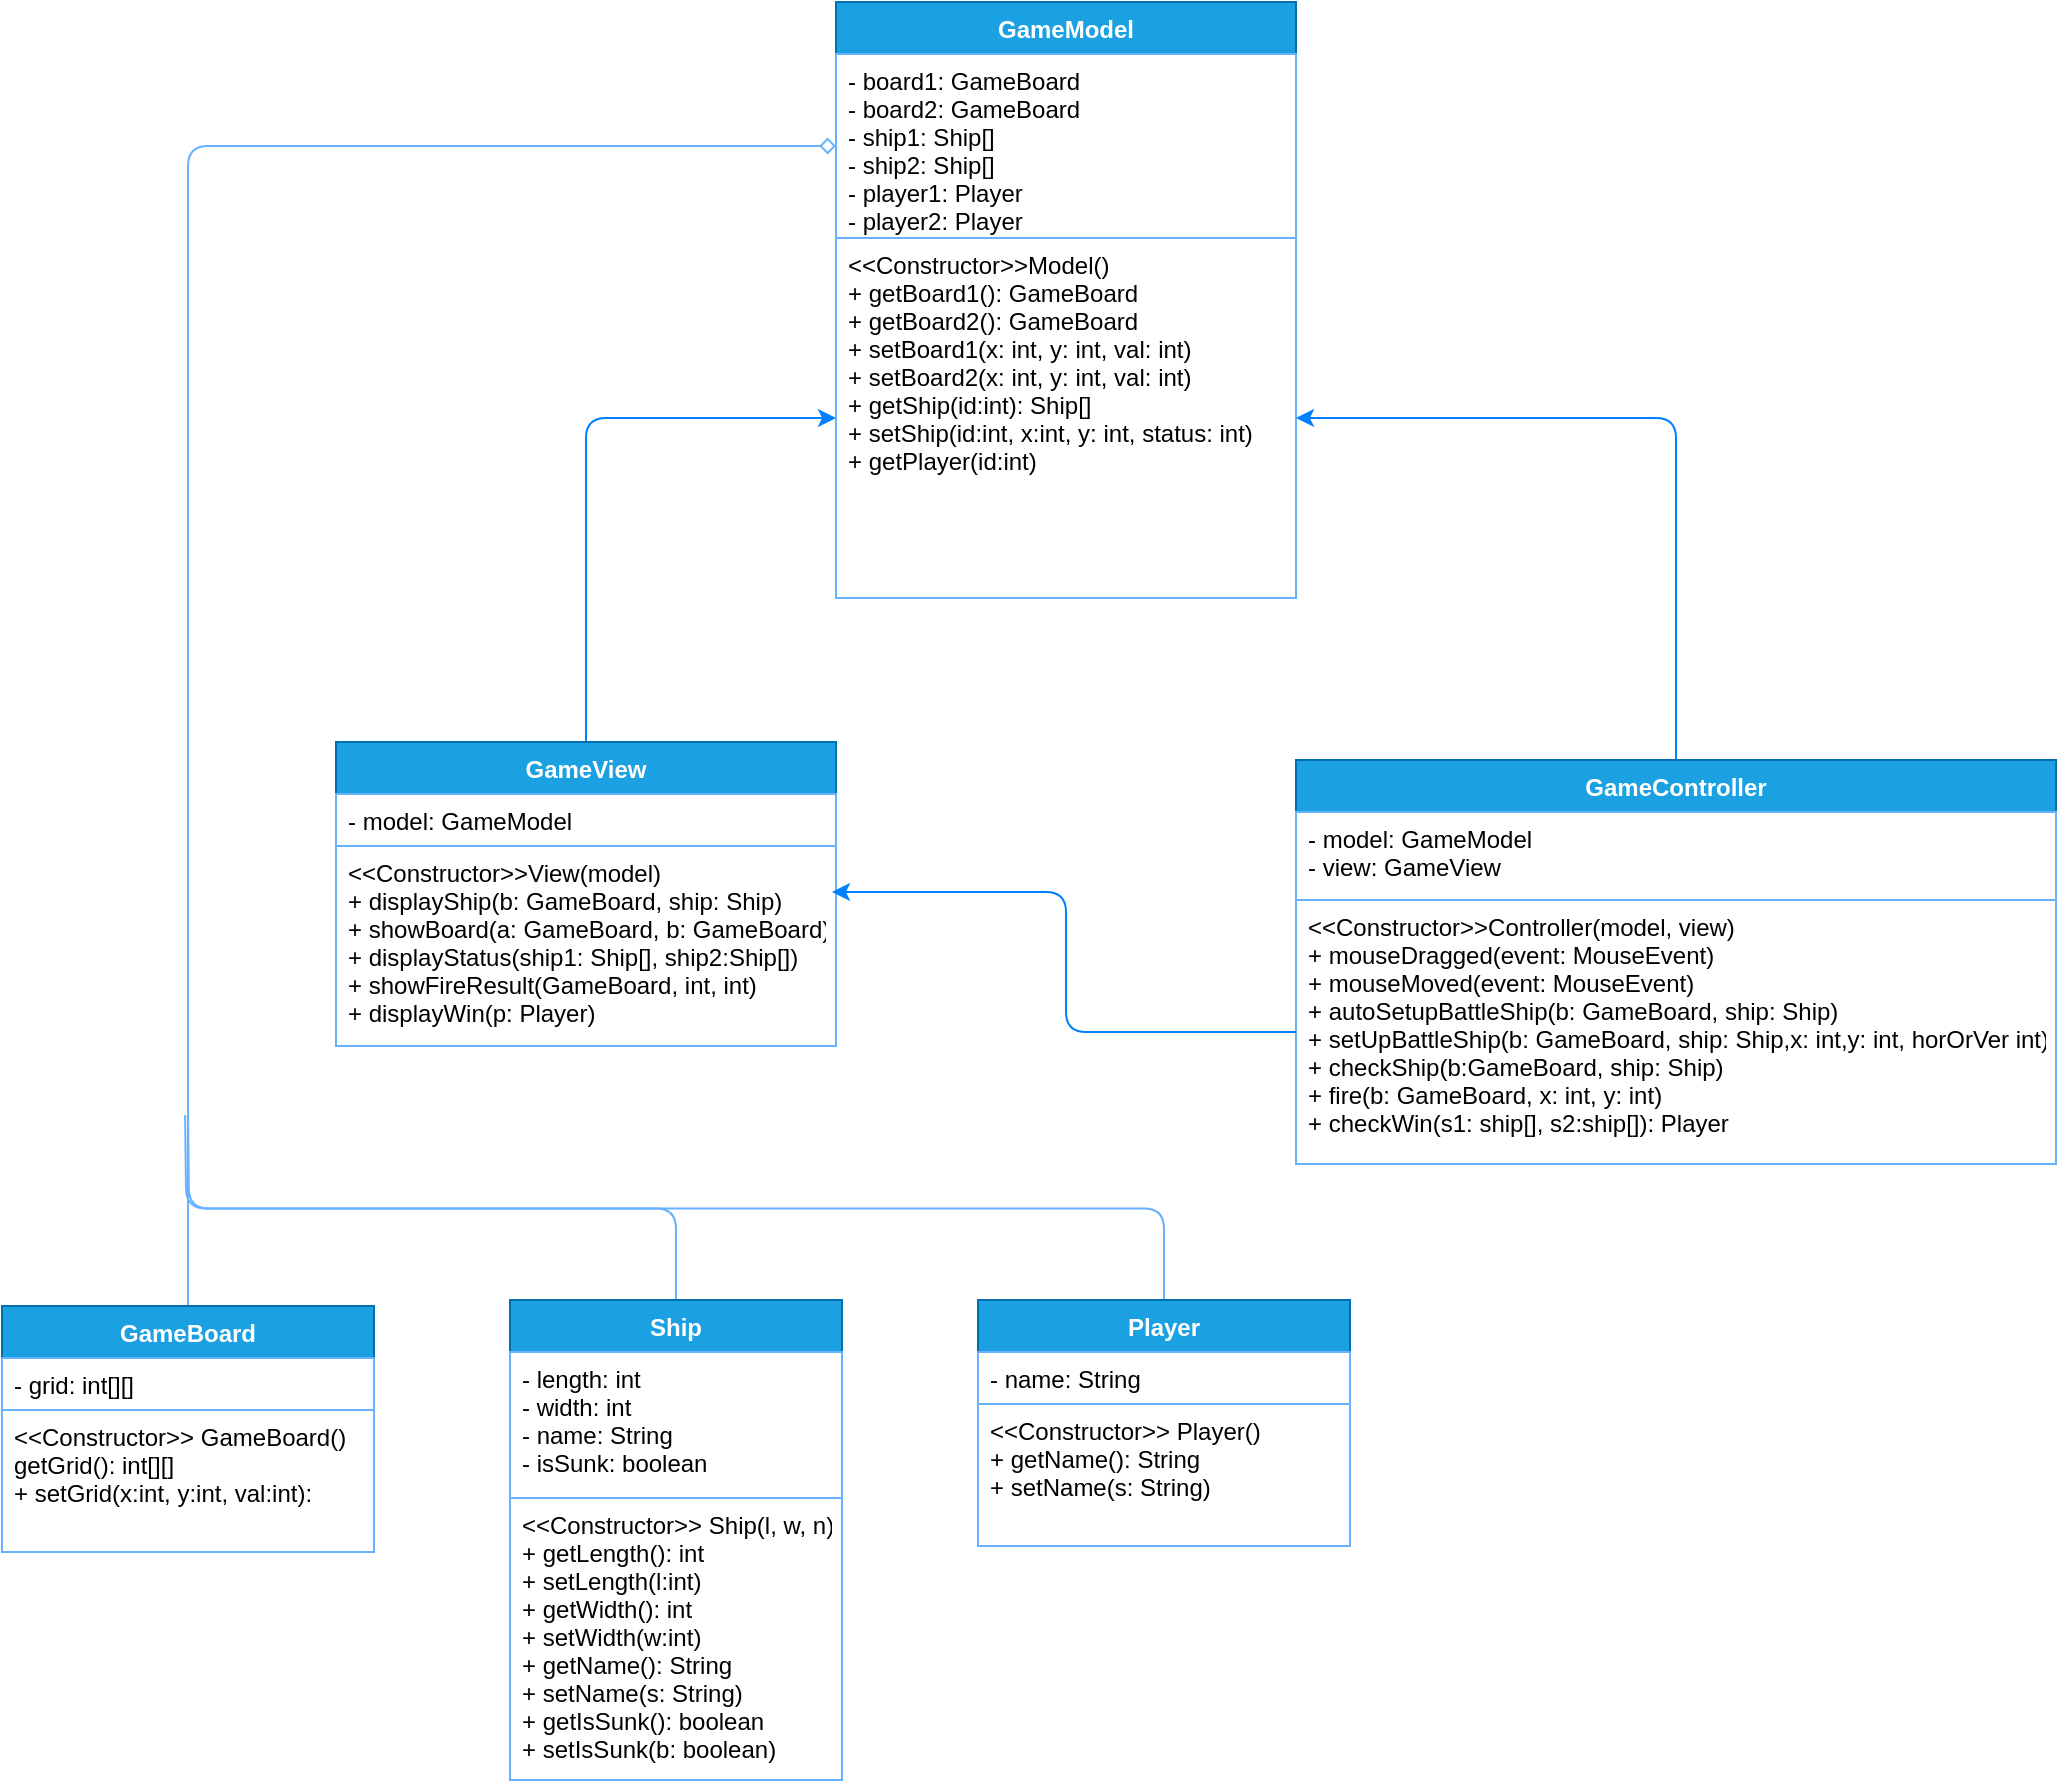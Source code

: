 <mxfile><diagram id="6IBkBBJ6PPpaDEPpR_CZ" name="Page-1"><mxGraphModel dx="2031" dy="1202" grid="0" gridSize="10" guides="1" tooltips="1" connect="1" arrows="1" fold="1" page="0" pageScale="1" pageWidth="850" pageHeight="1100" background="#ffffff" math="0" shadow="0"><root><mxCell id="0"/><mxCell id="1" parent="0"/><mxCell id="2" value="GameModel" style="swimlane;fontStyle=1;align=center;verticalAlign=top;childLayout=stackLayout;horizontal=1;startSize=26;horizontalStack=0;resizeParent=1;resizeParentMax=0;resizeLast=0;collapsible=1;marginBottom=0;strokeColor=#006EAF;fillColor=#1ba1e2;fontColor=#ffffff;" parent="1" vertex="1"><mxGeometry x="50" y="-120" width="230" height="298" as="geometry"/></mxCell><mxCell id="3" value="- board1: GameBoard&#10;- board2: GameBoard&#10;- ship1: Ship[]&#10;- ship2: Ship[]&#10;- player1: Player&#10;- player2: Player&#10;" style="text;strokeColor=#66B2FF;fillColor=none;align=left;verticalAlign=top;spacingLeft=4;spacingRight=4;overflow=hidden;rotatable=0;points=[[0,0.5],[1,0.5]];portConstraint=eastwest;fontColor=#000000;" parent="2" vertex="1"><mxGeometry y="26" width="230" height="92" as="geometry"/></mxCell><mxCell id="5" value="&lt;&lt;Constructor&gt;&gt;Model()&#10;+ getBoard1(): GameBoard&#10;+ getBoard2(): GameBoard&#10;+ setBoard1(x: int, y: int, val: int)&#10;+ setBoard2(x: int, y: int, val: int)&#10;+ getShip(id:int): Ship[]&#10;+ setShip(id:int, x:int, y: int, status: int)&#10;+ getPlayer(id:int)" style="text;strokeColor=#66B2FF;fillColor=none;align=left;verticalAlign=top;spacingLeft=4;spacingRight=4;overflow=hidden;rotatable=0;points=[[0,0.5],[1,0.5]];portConstraint=eastwest;fontColor=#000000;" parent="2" vertex="1"><mxGeometry y="118" width="230" height="180" as="geometry"/></mxCell><mxCell id="19" style="edgeStyle=orthogonalEdgeStyle;html=1;exitX=0.5;exitY=0;exitDx=0;exitDy=0;fontColor=#000000;strokeColor=#007FFF;entryX=0;entryY=0.5;entryDx=0;entryDy=0;" parent="1" source="6" target="5" edge="1"><mxGeometry relative="1" as="geometry"><mxPoint x="-75.444" y="97.259" as="targetPoint"/></mxGeometry></mxCell><mxCell id="6" value="GameView" style="swimlane;fontStyle=1;align=center;verticalAlign=top;childLayout=stackLayout;horizontal=1;startSize=26;horizontalStack=0;resizeParent=1;resizeParentMax=0;resizeLast=0;collapsible=1;marginBottom=0;strokeColor=#006EAF;fillColor=#1ba1e2;fontColor=#ffffff;" parent="1" vertex="1"><mxGeometry x="-200" y="250" width="250" height="152" as="geometry"/></mxCell><mxCell id="7" value="- model: GameModel" style="text;strokeColor=#66B2FF;fillColor=none;align=left;verticalAlign=top;spacingLeft=4;spacingRight=4;overflow=hidden;rotatable=0;points=[[0,0.5],[1,0.5]];portConstraint=eastwest;fontColor=#000000;" parent="6" vertex="1"><mxGeometry y="26" width="250" height="26" as="geometry"/></mxCell><mxCell id="9" value="&lt;&lt;Constructor&gt;&gt;View(model)&#10;+ displayShip(b: GameBoard, ship: Ship)&#10;+ showBoard(a: GameBoard, b: GameBoard)&#10;+ displayStatus(ship1: Ship[], ship2:Ship[])&#10;+ showFireResult(GameBoard, int, int)&#10;+ displayWin(p: Player)" style="text;strokeColor=#66B2FF;fillColor=none;align=left;verticalAlign=top;spacingLeft=4;spacingRight=4;overflow=hidden;rotatable=0;points=[[0,0.5],[1,0.5]];portConstraint=eastwest;fontColor=#000000;" parent="6" vertex="1"><mxGeometry y="52" width="250" height="100" as="geometry"/></mxCell><mxCell id="18" style="edgeStyle=orthogonalEdgeStyle;html=1;exitX=0.5;exitY=0;exitDx=0;exitDy=0;fontColor=#000000;strokeColor=#007FFF;entryX=1;entryY=0.5;entryDx=0;entryDy=0;" parent="1" source="10" target="5" edge="1"><mxGeometry relative="1" as="geometry"><mxPoint x="469" y="86.889" as="targetPoint"/></mxGeometry></mxCell><mxCell id="10" value="GameController" style="swimlane;fontStyle=1;align=center;verticalAlign=top;childLayout=stackLayout;horizontal=1;startSize=26;horizontalStack=0;resizeParent=1;resizeParentMax=0;resizeLast=0;collapsible=1;marginBottom=0;strokeColor=#006EAF;fillColor=#1ba1e2;fontColor=#ffffff;" parent="1" vertex="1"><mxGeometry x="280" y="259" width="380" height="202" as="geometry"/></mxCell><mxCell id="11" value="- model: GameModel&#10;- view: GameView" style="text;strokeColor=#66B2FF;fillColor=none;align=left;verticalAlign=top;spacingLeft=4;spacingRight=4;overflow=hidden;rotatable=0;points=[[0,0.5],[1,0.5]];portConstraint=eastwest;fontColor=#000000;" parent="10" vertex="1"><mxGeometry y="26" width="380" height="44" as="geometry"/></mxCell><mxCell id="13" value="&lt;&lt;Constructor&gt;&gt;Controller(model, view)&#10;+ mouseDragged(event: MouseEvent)&#10;+ mouseMoved(event: MouseEvent)&#10;+ autoSetupBattleShip(b: GameBoard, ship: Ship)&#10;+ setUpBattleShip(b: GameBoard, ship: Ship,x: int,y: int, horOrVer int)&#10;+ checkShip(b:GameBoard, ship: Ship)&#10;+ fire(b: GameBoard, x: int, y: int)&#10;+ checkWin(s1: ship[], s2:ship[]): Player" style="text;strokeColor=#66B2FF;fillColor=none;align=left;verticalAlign=top;spacingLeft=4;spacingRight=4;overflow=hidden;rotatable=0;points=[[0,0.5],[1,0.5]];portConstraint=eastwest;fontColor=#000000;" parent="10" vertex="1"><mxGeometry y="70" width="380" height="132" as="geometry"/></mxCell><mxCell id="16" style="edgeStyle=orthogonalEdgeStyle;html=1;exitX=0;exitY=0.5;exitDx=0;exitDy=0;fontColor=#000000;strokeColor=#007FFF;" parent="1" source="13" edge="1"><mxGeometry relative="1" as="geometry"><mxPoint x="48" y="325" as="targetPoint"/><Array as="points"><mxPoint x="165" y="395"/><mxPoint x="165" y="325"/></Array></mxGeometry></mxCell><mxCell id="34" style="edgeStyle=orthogonalEdgeStyle;html=1;exitX=0.5;exitY=0;exitDx=0;exitDy=0;fontColor=#000000;endArrow=diamond;endFill=0;strokeColor=#66B2FF;entryX=0;entryY=0.5;entryDx=0;entryDy=0;" edge="1" parent="1" source="21" target="3"><mxGeometry relative="1" as="geometry"><mxPoint x="-273" y="-38" as="targetPoint"/></mxGeometry></mxCell><mxCell id="21" value="GameBoard" style="swimlane;fontStyle=1;align=center;verticalAlign=top;childLayout=stackLayout;horizontal=1;startSize=26;horizontalStack=0;resizeParent=1;resizeParentMax=0;resizeLast=0;collapsible=1;marginBottom=0;fontColor=#ffffff;fillColor=#1ba1e2;strokeColor=#006EAF;" vertex="1" parent="1"><mxGeometry x="-367" y="532" width="186" height="123" as="geometry"/></mxCell><mxCell id="22" value="- grid: int[][]" style="text;strokeColor=#66B2FF;fillColor=none;align=left;verticalAlign=top;spacingLeft=4;spacingRight=4;overflow=hidden;rotatable=0;points=[[0,0.5],[1,0.5]];portConstraint=eastwest;fontColor=#000000;" vertex="1" parent="21"><mxGeometry y="26" width="186" height="26" as="geometry"/></mxCell><mxCell id="24" value="&lt;&lt;Constructor&gt;&gt; GameBoard()&#10;getGrid(): int[][]&#10;+ setGrid(x:int, y:int, val:int):" style="text;strokeColor=#66B2FF;fillColor=none;align=left;verticalAlign=top;spacingLeft=4;spacingRight=4;overflow=hidden;rotatable=0;points=[[0,0.5],[1,0.5]];portConstraint=eastwest;fontColor=#000000;" vertex="1" parent="21"><mxGeometry y="52" width="186" height="71" as="geometry"/></mxCell><mxCell id="40" style="edgeStyle=orthogonalEdgeStyle;html=1;exitX=0.5;exitY=0;exitDx=0;exitDy=0;fontColor=#000000;endArrow=none;endFill=0;strokeColor=#66B2FF;strokeWidth=1;" edge="1" parent="1" source="25"><mxGeometry relative="1" as="geometry"><mxPoint x="-273.963" y="436.518" as="targetPoint"/></mxGeometry></mxCell><mxCell id="25" value="Ship" style="swimlane;fontStyle=1;align=center;verticalAlign=top;childLayout=stackLayout;horizontal=1;startSize=26;horizontalStack=0;resizeParent=1;resizeParentMax=0;resizeLast=0;collapsible=1;marginBottom=0;fontColor=#ffffff;fillColor=#1ba1e2;strokeColor=#006EAF;" vertex="1" parent="1"><mxGeometry x="-113" y="529" width="166" height="240" as="geometry"/></mxCell><mxCell id="26" value="- length: int&#10;- width: int&#10;- name: String&#10;- isSunk: boolean" style="text;strokeColor=#66B2FF;fillColor=none;align=left;verticalAlign=top;spacingLeft=4;spacingRight=4;overflow=hidden;rotatable=0;points=[[0,0.5],[1,0.5]];portConstraint=eastwest;fontColor=#000000;" vertex="1" parent="25"><mxGeometry y="26" width="166" height="73" as="geometry"/></mxCell><mxCell id="27" value="&lt;&lt;Constructor&gt;&gt; Ship(l, w, n)&#10;+ getLength(): int&#10;+ setLength(l:int)&#10;+ getWidth(): int&#10;+ setWidth(w:int)&#10;+ getName(): String&#10;+ setName(s: String)&#10;+ getIsSunk(): boolean&#10;+ setIsSunk(b: boolean)" style="text;strokeColor=#66B2FF;fillColor=none;align=left;verticalAlign=top;spacingLeft=4;spacingRight=4;overflow=hidden;rotatable=0;points=[[0,0.5],[1,0.5]];portConstraint=eastwest;fontColor=#000000;" vertex="1" parent="25"><mxGeometry y="99" width="166" height="141" as="geometry"/></mxCell><mxCell id="41" style="edgeStyle=orthogonalEdgeStyle;html=1;exitX=0.5;exitY=0;exitDx=0;exitDy=0;fontColor=#000000;endArrow=none;endFill=0;strokeColor=#66B2FF;strokeWidth=1;" edge="1" parent="1" source="30"><mxGeometry relative="1" as="geometry"><mxPoint x="-275.444" y="436.518" as="targetPoint"/></mxGeometry></mxCell><mxCell id="30" value="Player" style="swimlane;fontStyle=1;align=center;verticalAlign=top;childLayout=stackLayout;horizontal=1;startSize=26;horizontalStack=0;resizeParent=1;resizeParentMax=0;resizeLast=0;collapsible=1;marginBottom=0;fontColor=#ffffff;fillColor=#1ba1e2;strokeColor=#006EAF;" vertex="1" parent="1"><mxGeometry x="121" y="529" width="186" height="123" as="geometry"/></mxCell><mxCell id="31" value="- name: String" style="text;strokeColor=#66B2FF;fillColor=none;align=left;verticalAlign=top;spacingLeft=4;spacingRight=4;overflow=hidden;rotatable=0;points=[[0,0.5],[1,0.5]];portConstraint=eastwest;fontColor=#000000;" vertex="1" parent="30"><mxGeometry y="26" width="186" height="26" as="geometry"/></mxCell><mxCell id="32" value="&lt;&lt;Constructor&gt;&gt; Player()&#10;+ getName(): String&#10;+ setName(s: String)" style="text;strokeColor=#66B2FF;fillColor=none;align=left;verticalAlign=top;spacingLeft=4;spacingRight=4;overflow=hidden;rotatable=0;points=[[0,0.5],[1,0.5]];portConstraint=eastwest;fontColor=#000000;" vertex="1" parent="30"><mxGeometry y="52" width="186" height="71" as="geometry"/></mxCell></root></mxGraphModel></diagram></mxfile>